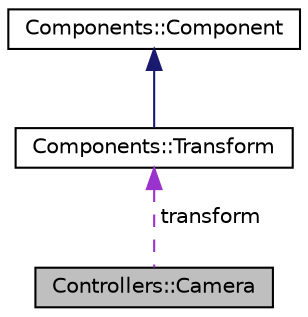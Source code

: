 digraph "Controllers::Camera"
{
  edge [fontname="Helvetica",fontsize="10",labelfontname="Helvetica",labelfontsize="10"];
  node [fontname="Helvetica",fontsize="10",shape=record];
  Node1 [label="Controllers::Camera",height=0.2,width=0.4,color="black", fillcolor="grey75", style="filled", fontcolor="black"];
  Node2 -> Node1 [dir="back",color="darkorchid3",fontsize="10",style="dashed",label=" transform" ];
  Node2 [label="Components::Transform",height=0.2,width=0.4,color="black", fillcolor="white", style="filled",URL="$class_components_1_1_transform.html"];
  Node3 -> Node2 [dir="back",color="midnightblue",fontsize="10",style="solid"];
  Node3 [label="Components::Component",height=0.2,width=0.4,color="black", fillcolor="white", style="filled",URL="$class_components_1_1_component.html",tooltip="Abstract class used for various implementations Abstract class used to describe properties of an enti..."];
}
